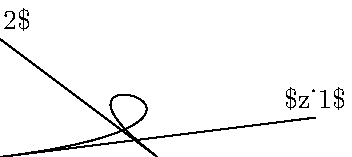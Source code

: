 beginfig(0)

z1=origin;
z3=(0, 1.5cm);
z2=(4cm, .5cm);
z4=(2cm, 0);

draw z1--z2 withpen tinypen withcolor .5orange;
draw z3--z4 withpen tinypen withcolor .5orange;
draw z1..controls z2 and z3..z4 withpen boldpen;

markdot.circle(z1) fg=>orange;
markdot.circle(z2) fg=>orange;
markdot.circle(z3) fg=>orange;
markdot.circle(z4) fg=>orange;

label.bot("$z_0$", z1);
label.top("$z_1$", z2);
label.top("$z_2$", z3);
label.bot("$z_3$", z4);

endfig
